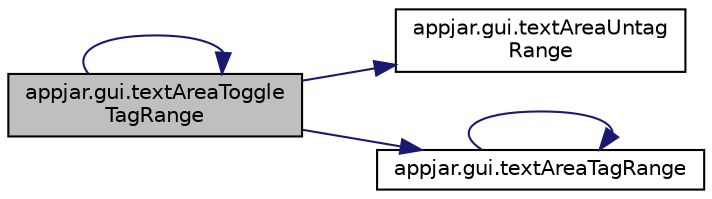 digraph "appjar.gui.textAreaToggleTagRange"
{
  edge [fontname="Helvetica",fontsize="10",labelfontname="Helvetica",labelfontsize="10"];
  node [fontname="Helvetica",fontsize="10",shape=record];
  rankdir="LR";
  Node2149 [label="appjar.gui.textAreaToggle\lTagRange",height=0.2,width=0.4,color="black", fillcolor="grey75", style="filled", fontcolor="black"];
  Node2149 -> Node2150 [color="midnightblue",fontsize="10",style="solid",fontname="Helvetica"];
  Node2150 [label="appjar.gui.textAreaUntag\lRange",height=0.2,width=0.4,color="black", fillcolor="white", style="filled",URL="$classappjar_1_1gui.html#ab9439f8833281ad740d3e16adf0ca660"];
  Node2149 -> Node2151 [color="midnightblue",fontsize="10",style="solid",fontname="Helvetica"];
  Node2151 [label="appjar.gui.textAreaTagRange",height=0.2,width=0.4,color="black", fillcolor="white", style="filled",URL="$classappjar_1_1gui.html#a6c7976fea10348f7a82f98bb8490d390"];
  Node2151 -> Node2151 [color="midnightblue",fontsize="10",style="solid",fontname="Helvetica"];
  Node2149 -> Node2149 [color="midnightblue",fontsize="10",style="solid",fontname="Helvetica"];
}

